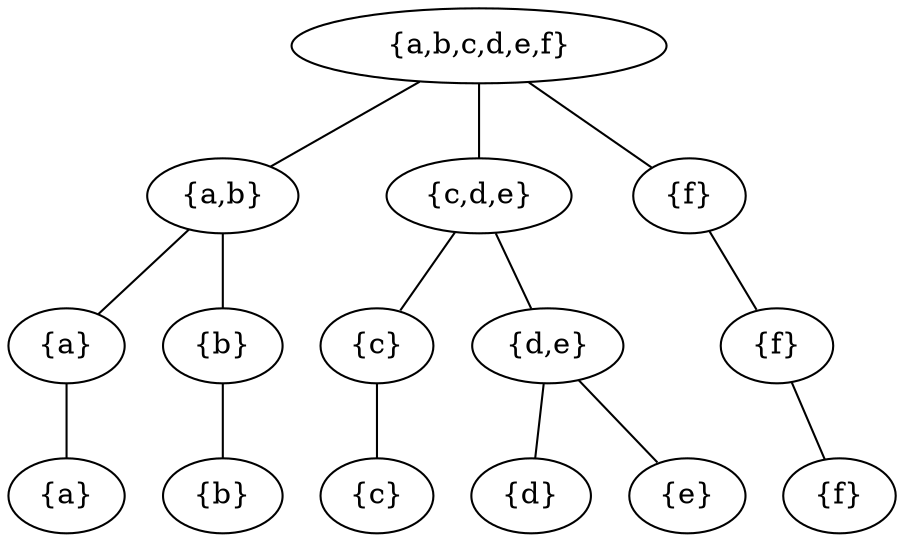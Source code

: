 graph
{
	node [shape=ellipse, style=solid, color=black, label=""];

	// Nodes
	n0a [label="{a,b,c,d,e,f}", width=2.5];
	n1a [label="{a,b}"];
	n1c [label="{c,d,e}"];
	n1f [label="{f}"];
	n2a [label="{a}"];
	n2b [label="{b}"];
	n2c [label="{c}"];
	n2d [label="{d,e}"];
	n2f [label="{f}"];
	n3a [label="{a}"];
	n3b [label="{b}"];
	n3c [label="{c}"];
	n3d [label="{d}"];
	n3e [label="{e}"];
	n3f [label="{f}"];

	// Edges
	n0a -- n1a;
	n0a -- n1c;
	n0a -- n1f;
	n1a -- n2a;
	n1a -- n2b;
	n1c -- n2c;
	n1c -- n2d;
	n1f -- n2f;
	n2a -- n3a;
	n2b -- n3b;
	n2c -- n3c;
	n2d -- n3d;
	n2d -- n3e;
	n2f -- n3f;
}
